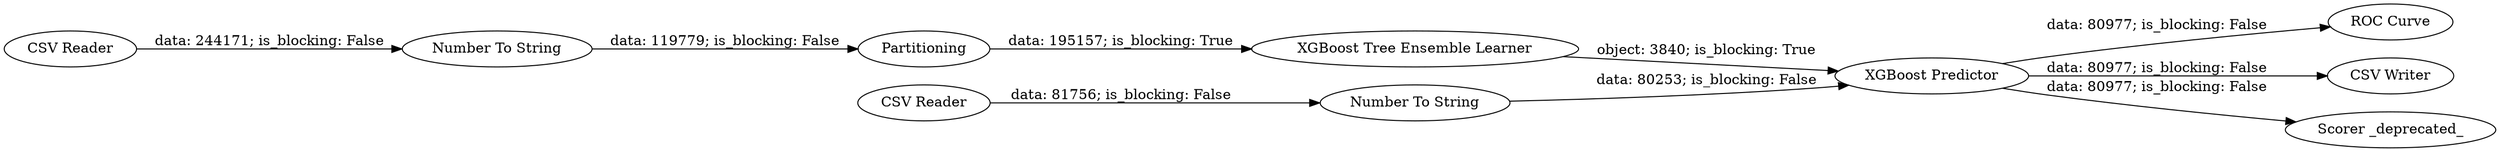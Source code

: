 digraph {
	"6824153521781150587_431" [label="XGBoost Predictor"]
	"6824153521781150587_433" [label="ROC Curve"]
	"6824153521781150587_379" [label="CSV Reader"]
	"6824153521781150587_381" [label=Partitioning]
	"6824153521781150587_370" [label="XGBoost Tree Ensemble Learner"]
	"6824153521781150587_432" [label="CSV Writer"]
	"6824153521781150587_430" [label="Number To String"]
	"6824153521781150587_380" [label="Number To String"]
	"6824153521781150587_448" [label="Scorer _deprecated_"]
	"6824153521781150587_434" [label="CSV Reader"]
	"6824153521781150587_370" -> "6824153521781150587_431" [label="object: 3840; is_blocking: True"]
	"6824153521781150587_380" -> "6824153521781150587_381" [label="data: 119779; is_blocking: False"]
	"6824153521781150587_381" -> "6824153521781150587_370" [label="data: 195157; is_blocking: True"]
	"6824153521781150587_431" -> "6824153521781150587_433" [label="data: 80977; is_blocking: False"]
	"6824153521781150587_431" -> "6824153521781150587_432" [label="data: 80977; is_blocking: False"]
	"6824153521781150587_431" -> "6824153521781150587_448" [label="data: 80977; is_blocking: False"]
	"6824153521781150587_434" -> "6824153521781150587_430" [label="data: 81756; is_blocking: False"]
	"6824153521781150587_430" -> "6824153521781150587_431" [label="data: 80253; is_blocking: False"]
	"6824153521781150587_379" -> "6824153521781150587_380" [label="data: 244171; is_blocking: False"]
	rankdir=LR
}
